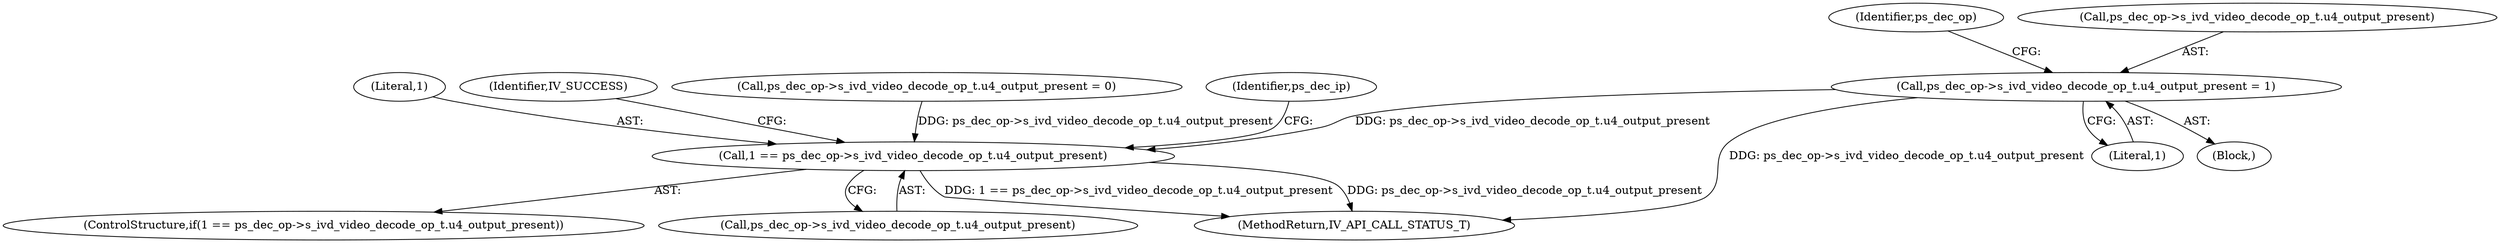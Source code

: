 digraph "0_Android_a86eb798d077b9b25c8f8c77e3c02c2f287c1ce7@pointer" {
"1000781" [label="(Call,ps_dec_op->s_ivd_video_decode_op_t.u4_output_present = 1)"];
"1001038" [label="(Call,1 == ps_dec_op->s_ivd_video_decode_op_t.u4_output_present)"];
"1000781" [label="(Call,ps_dec_op->s_ivd_video_decode_op_t.u4_output_present = 1)"];
"1000787" [label="(Literal,1)"];
"1001039" [label="(Literal,1)"];
"1001093" [label="(Identifier,IV_SUCCESS)"];
"1000523" [label="(Block,)"];
"1001695" [label="(MethodReturn,IV_API_CALL_STATUS_T)"];
"1000791" [label="(Identifier,ps_dec_op)"];
"1001038" [label="(Call,1 == ps_dec_op->s_ivd_video_decode_op_t.u4_output_present)"];
"1000782" [label="(Call,ps_dec_op->s_ivd_video_decode_op_t.u4_output_present)"];
"1000515" [label="(Call,ps_dec_op->s_ivd_video_decode_op_t.u4_output_present = 0)"];
"1001051" [label="(Identifier,ps_dec_ip)"];
"1001037" [label="(ControlStructure,if(1 == ps_dec_op->s_ivd_video_decode_op_t.u4_output_present))"];
"1001040" [label="(Call,ps_dec_op->s_ivd_video_decode_op_t.u4_output_present)"];
"1000781" -> "1000523"  [label="AST: "];
"1000781" -> "1000787"  [label="CFG: "];
"1000782" -> "1000781"  [label="AST: "];
"1000787" -> "1000781"  [label="AST: "];
"1000791" -> "1000781"  [label="CFG: "];
"1000781" -> "1001695"  [label="DDG: ps_dec_op->s_ivd_video_decode_op_t.u4_output_present"];
"1000781" -> "1001038"  [label="DDG: ps_dec_op->s_ivd_video_decode_op_t.u4_output_present"];
"1001038" -> "1001037"  [label="AST: "];
"1001038" -> "1001040"  [label="CFG: "];
"1001039" -> "1001038"  [label="AST: "];
"1001040" -> "1001038"  [label="AST: "];
"1001051" -> "1001038"  [label="CFG: "];
"1001093" -> "1001038"  [label="CFG: "];
"1001038" -> "1001695"  [label="DDG: ps_dec_op->s_ivd_video_decode_op_t.u4_output_present"];
"1001038" -> "1001695"  [label="DDG: 1 == ps_dec_op->s_ivd_video_decode_op_t.u4_output_present"];
"1000515" -> "1001038"  [label="DDG: ps_dec_op->s_ivd_video_decode_op_t.u4_output_present"];
}
